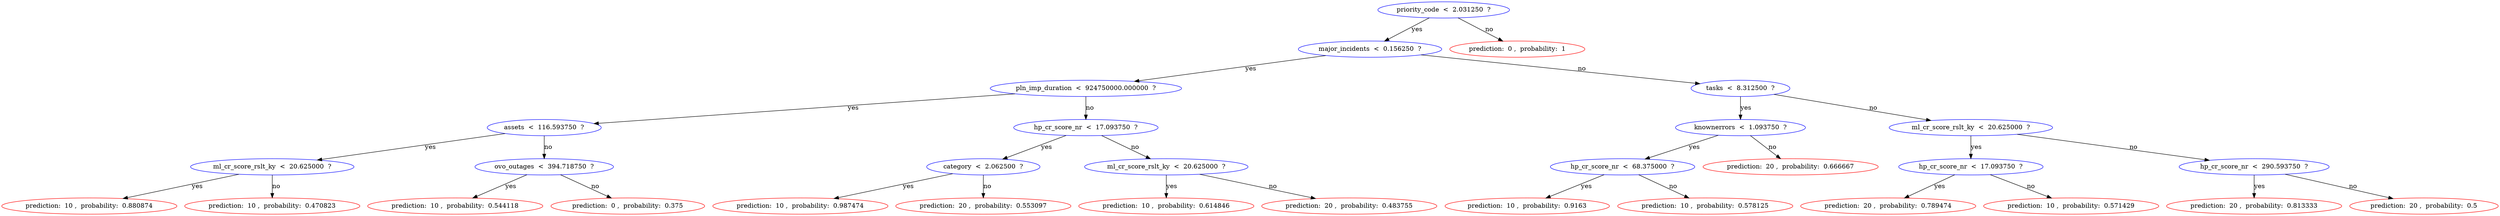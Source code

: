 digraph  Tree{ 
1  [label  =  "priority_code  <  2.031250  ?" ,  color="blue"]; 
1  ->  2  [label  =  "yes" ,  color  =  "black"]; 
1  ->  3  [label  =  "no" ,  color  =  "black"]; 
2  [label  =  "major_incidents  <  0.156250  ?" ,  color="blue"]; 
2  ->  4  [label  =  "yes" ,  color  =  "black"]; 
2  ->  5  [label  =  "no" ,  color  =  "black"]; 
4  [label  =  "pln_imp_duration  <  924750000.000000  ?" ,  color="blue"]; 
4  ->  8  [label  =  "yes" ,  color  =  "black"]; 
4  ->  9  [label  =  "no" ,  color  =  "black"]; 
8  [label  =  "assets  <  116.593750  ?" ,  color="blue"]; 
8  ->  16  [label  =  "yes" ,  color  =  "black"]; 
8  ->  17  [label  =  "no" ,  color  =  "black"]; 
16  [label  =  "ml_cr_score_rslt_ky  <  20.625000  ?" ,  color="blue"]; 
16  ->  32  [label  =  "yes" ,  color  =  "black"]; 
16  ->  33  [label  =  "no" ,  color  =  "black"]; 
32  [label  =  "prediction:  10 ,  probability:  0.880874" ,  color="red"]; 
33  [label  =  "prediction:  10 ,  probability:  0.470823" ,  color="red"]; 
17  [label  =  "ovo_outages  <  394.718750  ?" ,  color="blue"]; 
17  ->  34  [label  =  "yes" ,  color  =  "black"]; 
17  ->  35  [label  =  "no" ,  color  =  "black"]; 
34  [label  =  "prediction:  10 ,  probability:  0.544118" ,  color="red"]; 
35  [label  =  "prediction:  0 ,  probability:  0.375" ,  color="red"]; 
9  [label  =  "hp_cr_score_nr  <  17.093750  ?" ,  color="blue"]; 
9  ->  18  [label  =  "yes" ,  color  =  "black"]; 
9  ->  19  [label  =  "no" ,  color  =  "black"]; 
18  [label  =  "category  <  2.062500  ?" ,  color="blue"]; 
18  ->  36  [label  =  "yes" ,  color  =  "black"]; 
18  ->  37  [label  =  "no" ,  color  =  "black"]; 
36  [label  =  "prediction:  10 ,  probability:  0.987474" ,  color="red"]; 
37  [label  =  "prediction:  20 ,  probability:  0.553097" ,  color="red"]; 
19  [label  =  "ml_cr_score_rslt_ky  <  20.625000  ?" ,  color="blue"]; 
19  ->  38  [label  =  "yes" ,  color  =  "black"]; 
19  ->  39  [label  =  "no" ,  color  =  "black"]; 
38  [label  =  "prediction:  10 ,  probability:  0.614846" ,  color="red"]; 
39  [label  =  "prediction:  20 ,  probability:  0.483755" ,  color="red"]; 
5  [label  =  "tasks  <  8.312500  ?" ,  color="blue"]; 
5  ->  10  [label  =  "yes" ,  color  =  "black"]; 
5  ->  11  [label  =  "no" ,  color  =  "black"]; 
10  [label  =  "knownerrors  <  1.093750  ?" ,  color="blue"]; 
10  ->  20  [label  =  "yes" ,  color  =  "black"]; 
10  ->  21  [label  =  "no" ,  color  =  "black"]; 
20  [label  =  "hp_cr_score_nr  <  68.375000  ?" ,  color="blue"]; 
20  ->  40  [label  =  "yes" ,  color  =  "black"]; 
20  ->  41  [label  =  "no" ,  color  =  "black"]; 
40  [label  =  "prediction:  10 ,  probability:  0.9163" ,  color="red"]; 
41  [label  =  "prediction:  10 ,  probability:  0.578125" ,  color="red"]; 
21  [label  =  "prediction:  20 ,  probability:  0.666667" ,  color="red"]; 
11  [label  =  "ml_cr_score_rslt_ky  <  20.625000  ?" ,  color="blue"]; 
11  ->  22  [label  =  "yes" ,  color  =  "black"]; 
11  ->  23  [label  =  "no" ,  color  =  "black"]; 
22  [label  =  "hp_cr_score_nr  <  17.093750  ?" ,  color="blue"]; 
22  ->  44  [label  =  "yes" ,  color  =  "black"]; 
22  ->  45  [label  =  "no" ,  color  =  "black"]; 
44  [label  =  "prediction:  20 ,  probability:  0.789474" ,  color="red"]; 
45  [label  =  "prediction:  10 ,  probability:  0.571429" ,  color="red"]; 
23  [label  =  "hp_cr_score_nr  <  290.593750  ?" ,  color="blue"]; 
23  ->  46  [label  =  "yes" ,  color  =  "black"]; 
23  ->  47  [label  =  "no" ,  color  =  "black"]; 
46  [label  =  "prediction:  20 ,  probability:  0.813333" ,  color="red"]; 
47  [label  =  "prediction:  20 ,  probability:  0.5" ,  color="red"]; 
3  [label  =  "prediction:  0 ,  probability:  1" ,  color="red"]; 
}
